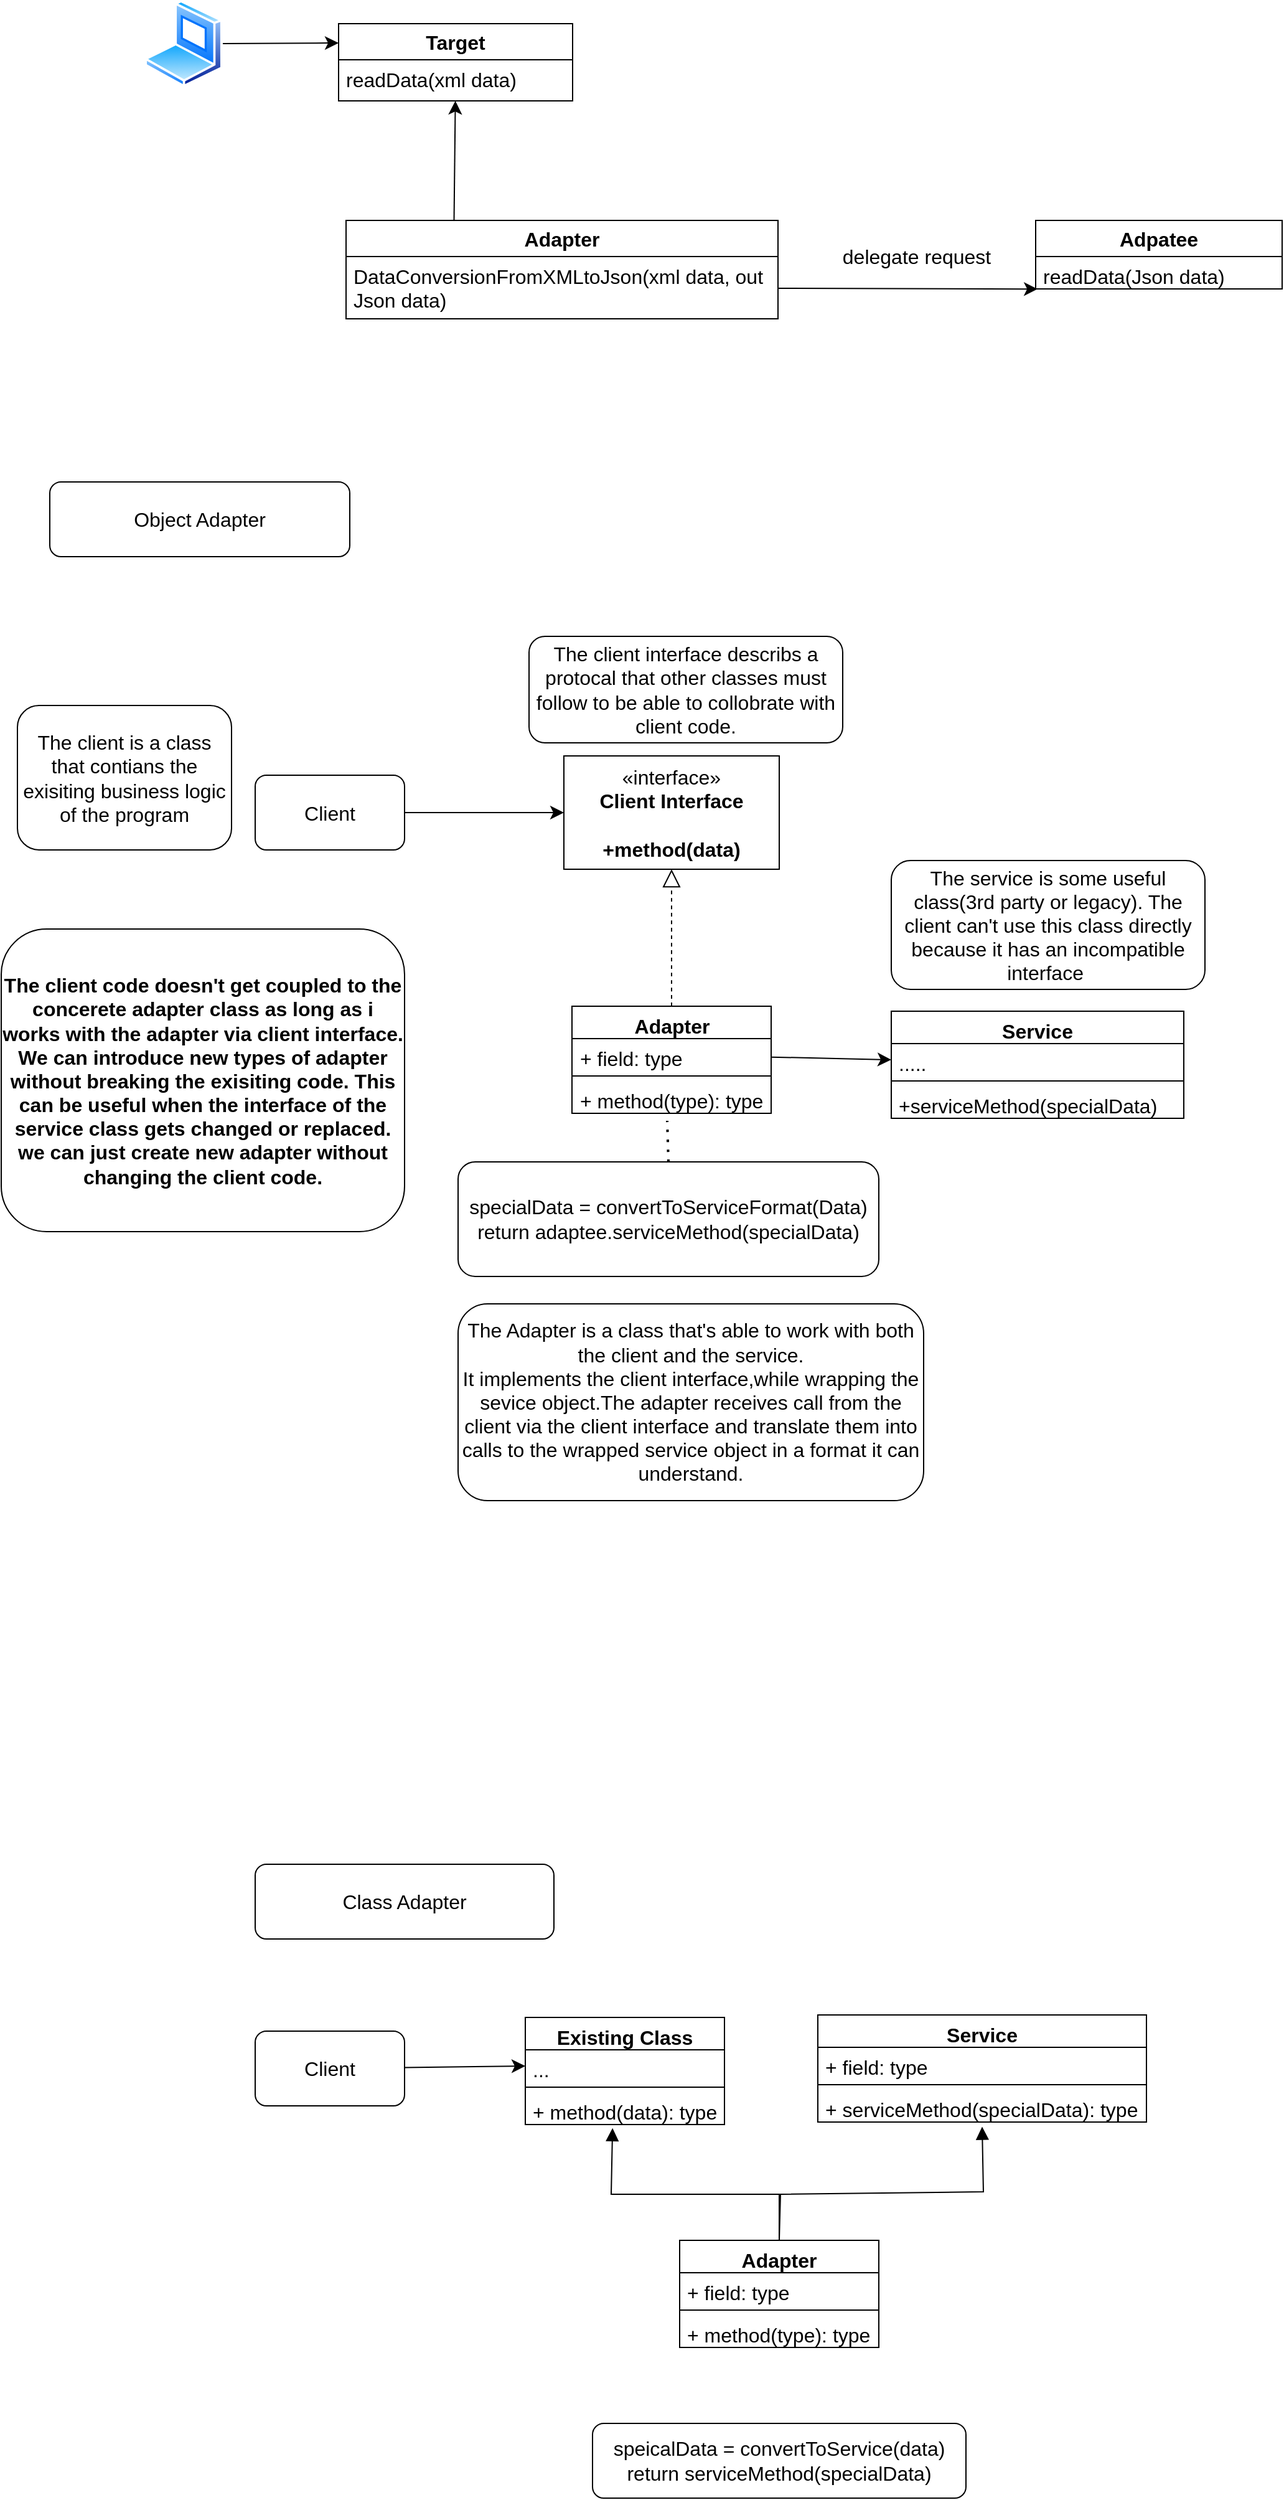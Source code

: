 <mxfile version="21.2.8" type="device">
  <diagram name="Page-1" id="clsInzVtAgGzho8Dq27d">
    <mxGraphModel dx="1516" dy="1172" grid="0" gridSize="10" guides="1" tooltips="1" connect="1" arrows="1" fold="1" page="0" pageScale="1" pageWidth="850" pageHeight="1100" math="0" shadow="0">
      <root>
        <mxCell id="0" />
        <mxCell id="1" parent="0" />
        <mxCell id="9UYoeesUKvZ1gj5Axbwk-13" style="edgeStyle=none;curved=1;rounded=0;orthogonalLoop=1;jettySize=auto;html=1;entryX=0;entryY=0.25;entryDx=0;entryDy=0;fontSize=12;startSize=8;endSize=8;" parent="1" source="9UYoeesUKvZ1gj5Axbwk-1" target="9UYoeesUKvZ1gj5Axbwk-2" edge="1">
          <mxGeometry relative="1" as="geometry" />
        </mxCell>
        <mxCell id="9UYoeesUKvZ1gj5Axbwk-1" value="" style="image;aspect=fixed;perimeter=ellipsePerimeter;html=1;align=center;shadow=0;dashed=0;spacingTop=3;image=img/lib/active_directory/laptop_client.svg;fontSize=16;" parent="1" vertex="1">
          <mxGeometry x="-220" y="-34" width="63" height="70" as="geometry" />
        </mxCell>
        <mxCell id="9UYoeesUKvZ1gj5Axbwk-2" value="Target" style="swimlane;fontStyle=1;align=center;verticalAlign=middle;childLayout=stackLayout;horizontal=1;startSize=29;horizontalStack=0;resizeParent=1;resizeParentMax=0;resizeLast=0;collapsible=0;marginBottom=0;html=1;whiteSpace=wrap;fontSize=16;" parent="1" vertex="1">
          <mxGeometry x="-64" y="-15" width="188" height="62" as="geometry" />
        </mxCell>
        <mxCell id="9UYoeesUKvZ1gj5Axbwk-7" value="readData(xml data)" style="text;strokeColor=none;fillColor=none;align=left;verticalAlign=top;spacingLeft=4;spacingRight=4;overflow=hidden;rotatable=0;points=[[0,0.5],[1,0.5]];portConstraint=eastwest;whiteSpace=wrap;html=1;fontSize=16;" parent="9UYoeesUKvZ1gj5Axbwk-2" vertex="1">
          <mxGeometry y="29" width="188" height="33" as="geometry" />
        </mxCell>
        <mxCell id="9UYoeesUKvZ1gj5Axbwk-10" style="edgeStyle=none;curved=1;rounded=0;orthogonalLoop=1;jettySize=auto;html=1;exitX=0.25;exitY=0;exitDx=0;exitDy=0;fontSize=12;startSize=8;endSize=8;" parent="1" source="9UYoeesUKvZ1gj5Axbwk-5" target="9UYoeesUKvZ1gj5Axbwk-7" edge="1">
          <mxGeometry relative="1" as="geometry">
            <mxPoint x="36.333" y="46.556" as="targetPoint" />
          </mxGeometry>
        </mxCell>
        <mxCell id="9UYoeesUKvZ1gj5Axbwk-5" value="Adapter" style="swimlane;fontStyle=1;align=center;verticalAlign=middle;childLayout=stackLayout;horizontal=1;startSize=29;horizontalStack=0;resizeParent=1;resizeParentMax=0;resizeLast=0;collapsible=0;marginBottom=0;html=1;whiteSpace=wrap;fontSize=16;" parent="1" vertex="1">
          <mxGeometry x="-58" y="143" width="347" height="79" as="geometry" />
        </mxCell>
        <mxCell id="9UYoeesUKvZ1gj5Axbwk-8" value="DataConversionFromXMLtoJson(xml data, out Json data)" style="text;strokeColor=none;fillColor=none;align=left;verticalAlign=top;spacingLeft=4;spacingRight=4;overflow=hidden;rotatable=0;points=[[0,0.5],[1,0.5]];portConstraint=eastwest;whiteSpace=wrap;html=1;fontSize=16;" parent="9UYoeesUKvZ1gj5Axbwk-5" vertex="1">
          <mxGeometry y="29" width="347" height="50" as="geometry" />
        </mxCell>
        <mxCell id="9UYoeesUKvZ1gj5Axbwk-6" value="Adpatee" style="swimlane;fontStyle=1;align=center;verticalAlign=middle;childLayout=stackLayout;horizontal=1;startSize=29;horizontalStack=0;resizeParent=1;resizeParentMax=0;resizeLast=0;collapsible=0;marginBottom=0;html=1;whiteSpace=wrap;fontSize=16;" parent="1" vertex="1">
          <mxGeometry x="496" y="143" width="198" height="55" as="geometry" />
        </mxCell>
        <mxCell id="9UYoeesUKvZ1gj5Axbwk-9" value="readData(Json data)" style="text;strokeColor=none;fillColor=none;align=left;verticalAlign=top;spacingLeft=4;spacingRight=4;overflow=hidden;rotatable=0;points=[[0,0.5],[1,0.5]];portConstraint=eastwest;whiteSpace=wrap;html=1;fontSize=16;" parent="9UYoeesUKvZ1gj5Axbwk-6" vertex="1">
          <mxGeometry y="29" width="198" height="26" as="geometry" />
        </mxCell>
        <mxCell id="9UYoeesUKvZ1gj5Axbwk-11" style="edgeStyle=none;curved=1;rounded=0;orthogonalLoop=1;jettySize=auto;html=1;entryX=0.008;entryY=1.004;entryDx=0;entryDy=0;entryPerimeter=0;fontSize=12;startSize=8;endSize=8;" parent="1" source="9UYoeesUKvZ1gj5Axbwk-8" target="9UYoeesUKvZ1gj5Axbwk-9" edge="1">
          <mxGeometry relative="1" as="geometry" />
        </mxCell>
        <mxCell id="9UYoeesUKvZ1gj5Axbwk-12" value="delegate request&lt;br&gt;" style="text;html=1;align=center;verticalAlign=middle;resizable=0;points=[];autosize=1;strokeColor=none;fillColor=none;fontSize=16;" parent="1" vertex="1">
          <mxGeometry x="331" y="156" width="137" height="31" as="geometry" />
        </mxCell>
        <mxCell id="WwcE8ULBTlqQ1lv9-BEA-1" value="«interface»&lt;br&gt;&lt;b&gt;Client Interface&lt;br&gt;&lt;br&gt;+method(data)&lt;br&gt;&lt;/b&gt;" style="html=1;whiteSpace=wrap;fontSize=16;" vertex="1" parent="1">
          <mxGeometry x="117" y="573" width="173" height="91" as="geometry" />
        </mxCell>
        <mxCell id="WwcE8ULBTlqQ1lv9-BEA-6" style="edgeStyle=none;curved=1;rounded=0;orthogonalLoop=1;jettySize=auto;html=1;fontSize=12;startSize=8;endSize=8;" edge="1" parent="1" source="WwcE8ULBTlqQ1lv9-BEA-5" target="WwcE8ULBTlqQ1lv9-BEA-1">
          <mxGeometry relative="1" as="geometry" />
        </mxCell>
        <mxCell id="WwcE8ULBTlqQ1lv9-BEA-5" value="Client" style="rounded=1;whiteSpace=wrap;html=1;fontSize=16;" vertex="1" parent="1">
          <mxGeometry x="-131" y="588.5" width="120" height="60" as="geometry" />
        </mxCell>
        <mxCell id="WwcE8ULBTlqQ1lv9-BEA-7" value="Adapter" style="swimlane;fontStyle=1;align=center;verticalAlign=top;childLayout=stackLayout;horizontal=1;startSize=26;horizontalStack=0;resizeParent=1;resizeParentMax=0;resizeLast=0;collapsible=1;marginBottom=0;whiteSpace=wrap;html=1;fontSize=16;" vertex="1" parent="1">
          <mxGeometry x="123.5" y="774" width="160" height="86" as="geometry" />
        </mxCell>
        <mxCell id="WwcE8ULBTlqQ1lv9-BEA-8" value="+ field: type" style="text;strokeColor=none;fillColor=none;align=left;verticalAlign=top;spacingLeft=4;spacingRight=4;overflow=hidden;rotatable=0;points=[[0,0.5],[1,0.5]];portConstraint=eastwest;whiteSpace=wrap;html=1;fontSize=16;" vertex="1" parent="WwcE8ULBTlqQ1lv9-BEA-7">
          <mxGeometry y="26" width="160" height="26" as="geometry" />
        </mxCell>
        <mxCell id="WwcE8ULBTlqQ1lv9-BEA-9" value="" style="line;strokeWidth=1;fillColor=none;align=left;verticalAlign=middle;spacingTop=-1;spacingLeft=3;spacingRight=3;rotatable=0;labelPosition=right;points=[];portConstraint=eastwest;strokeColor=inherit;fontSize=16;" vertex="1" parent="WwcE8ULBTlqQ1lv9-BEA-7">
          <mxGeometry y="52" width="160" height="8" as="geometry" />
        </mxCell>
        <mxCell id="WwcE8ULBTlqQ1lv9-BEA-10" value="+ method(type): type" style="text;strokeColor=none;fillColor=none;align=left;verticalAlign=top;spacingLeft=4;spacingRight=4;overflow=hidden;rotatable=0;points=[[0,0.5],[1,0.5]];portConstraint=eastwest;whiteSpace=wrap;html=1;fontSize=16;" vertex="1" parent="WwcE8ULBTlqQ1lv9-BEA-7">
          <mxGeometry y="60" width="160" height="26" as="geometry" />
        </mxCell>
        <mxCell id="WwcE8ULBTlqQ1lv9-BEA-12" value="" style="endArrow=block;dashed=1;endFill=0;endSize=12;html=1;rounded=0;fontSize=12;curved=1;entryX=0.5;entryY=1;entryDx=0;entryDy=0;exitX=0.5;exitY=0;exitDx=0;exitDy=0;" edge="1" parent="1" source="WwcE8ULBTlqQ1lv9-BEA-7" target="WwcE8ULBTlqQ1lv9-BEA-1">
          <mxGeometry width="160" relative="1" as="geometry">
            <mxPoint x="107" y="708" as="sourcePoint" />
            <mxPoint x="267" y="708" as="targetPoint" />
          </mxGeometry>
        </mxCell>
        <mxCell id="WwcE8ULBTlqQ1lv9-BEA-13" value="Service" style="swimlane;fontStyle=1;align=center;verticalAlign=top;childLayout=stackLayout;horizontal=1;startSize=26;horizontalStack=0;resizeParent=1;resizeParentMax=0;resizeLast=0;collapsible=1;marginBottom=0;whiteSpace=wrap;html=1;fontSize=16;" vertex="1" parent="1">
          <mxGeometry x="380" y="778" width="235" height="86" as="geometry" />
        </mxCell>
        <mxCell id="WwcE8ULBTlqQ1lv9-BEA-14" value="....." style="text;strokeColor=none;fillColor=none;align=left;verticalAlign=top;spacingLeft=4;spacingRight=4;overflow=hidden;rotatable=0;points=[[0,0.5],[1,0.5]];portConstraint=eastwest;whiteSpace=wrap;html=1;fontSize=16;" vertex="1" parent="WwcE8ULBTlqQ1lv9-BEA-13">
          <mxGeometry y="26" width="235" height="26" as="geometry" />
        </mxCell>
        <mxCell id="WwcE8ULBTlqQ1lv9-BEA-15" value="" style="line;strokeWidth=1;fillColor=none;align=left;verticalAlign=middle;spacingTop=-1;spacingLeft=3;spacingRight=3;rotatable=0;labelPosition=right;points=[];portConstraint=eastwest;strokeColor=inherit;fontSize=16;" vertex="1" parent="WwcE8ULBTlqQ1lv9-BEA-13">
          <mxGeometry y="52" width="235" height="8" as="geometry" />
        </mxCell>
        <mxCell id="WwcE8ULBTlqQ1lv9-BEA-16" value="+serviceMethod(specialData)" style="text;strokeColor=none;fillColor=none;align=left;verticalAlign=top;spacingLeft=4;spacingRight=4;overflow=hidden;rotatable=0;points=[[0,0.5],[1,0.5]];portConstraint=eastwest;whiteSpace=wrap;html=1;fontSize=16;" vertex="1" parent="WwcE8ULBTlqQ1lv9-BEA-13">
          <mxGeometry y="60" width="235" height="26" as="geometry" />
        </mxCell>
        <mxCell id="WwcE8ULBTlqQ1lv9-BEA-17" style="edgeStyle=none;curved=1;rounded=0;orthogonalLoop=1;jettySize=auto;html=1;entryX=0;entryY=0.5;entryDx=0;entryDy=0;fontSize=12;startSize=8;endSize=8;" edge="1" parent="1" source="WwcE8ULBTlqQ1lv9-BEA-8" target="WwcE8ULBTlqQ1lv9-BEA-14">
          <mxGeometry relative="1" as="geometry" />
        </mxCell>
        <mxCell id="WwcE8ULBTlqQ1lv9-BEA-18" value="" style="endArrow=none;dashed=1;html=1;dashPattern=1 3;strokeWidth=2;rounded=0;fontSize=12;startSize=8;endSize=8;curved=1;exitX=0.5;exitY=0;exitDx=0;exitDy=0;" edge="1" parent="1" source="WwcE8ULBTlqQ1lv9-BEA-19">
          <mxGeometry width="50" height="50" relative="1" as="geometry">
            <mxPoint x="194" y="963" as="sourcePoint" />
            <mxPoint x="200" y="866" as="targetPoint" />
          </mxGeometry>
        </mxCell>
        <mxCell id="WwcE8ULBTlqQ1lv9-BEA-19" value="specialData = convertToServiceFormat(Data)&lt;br&gt;return adaptee.serviceMethod(specialData)" style="rounded=1;whiteSpace=wrap;html=1;fontSize=16;" vertex="1" parent="1">
          <mxGeometry x="32" y="899" width="338" height="92" as="geometry" />
        </mxCell>
        <mxCell id="WwcE8ULBTlqQ1lv9-BEA-20" value="The client is a class that contians the exisiting business logic of the program" style="rounded=1;whiteSpace=wrap;html=1;fontSize=16;" vertex="1" parent="1">
          <mxGeometry x="-322" y="532.5" width="172" height="116" as="geometry" />
        </mxCell>
        <mxCell id="WwcE8ULBTlqQ1lv9-BEA-21" value="The client interface describs a protocal that other classes must follow to be able to collobrate with client code." style="rounded=1;whiteSpace=wrap;html=1;fontSize=16;" vertex="1" parent="1">
          <mxGeometry x="89" y="477" width="252" height="85.5" as="geometry" />
        </mxCell>
        <mxCell id="WwcE8ULBTlqQ1lv9-BEA-22" value="The service is some useful class(3rd party or legacy). The client can&#39;t use this class directly because it has an incompatible interface&amp;nbsp;" style="rounded=1;whiteSpace=wrap;html=1;fontSize=16;" vertex="1" parent="1">
          <mxGeometry x="380" y="657" width="252" height="103.5" as="geometry" />
        </mxCell>
        <mxCell id="WwcE8ULBTlqQ1lv9-BEA-23" value="The Adapter is a class that&#39;s able to work with both the client and the service.&lt;br&gt;It implements the client interface,while wrapping the sevice object.The adapter receives call from the client via the client interface and translate them into calls to the wrapped service object in a format it can understand." style="rounded=1;whiteSpace=wrap;html=1;fontSize=16;" vertex="1" parent="1">
          <mxGeometry x="32" y="1013" width="374" height="158" as="geometry" />
        </mxCell>
        <mxCell id="WwcE8ULBTlqQ1lv9-BEA-24" value="&lt;b&gt;The client code doesn&#39;t get coupled to the concerete adapter class as long as i works with the adapter via client interface.&lt;br&gt;We can introduce new types of adapter without breaking the exisiting code. This can be useful when the interface of the service class gets changed or replaced. we can just create new adapter without changing the client code.&lt;/b&gt;" style="rounded=1;whiteSpace=wrap;html=1;fontSize=16;" vertex="1" parent="1">
          <mxGeometry x="-335" y="712" width="324" height="243" as="geometry" />
        </mxCell>
        <mxCell id="WwcE8ULBTlqQ1lv9-BEA-25" value="Object Adapter" style="rounded=1;whiteSpace=wrap;html=1;fontSize=16;" vertex="1" parent="1">
          <mxGeometry x="-296" y="353" width="241" height="60" as="geometry" />
        </mxCell>
        <mxCell id="WwcE8ULBTlqQ1lv9-BEA-26" value="Class Adapter" style="rounded=1;whiteSpace=wrap;html=1;fontSize=16;" vertex="1" parent="1">
          <mxGeometry x="-131" y="1463" width="240" height="60" as="geometry" />
        </mxCell>
        <mxCell id="WwcE8ULBTlqQ1lv9-BEA-27" value="Existing Class" style="swimlane;fontStyle=1;align=center;verticalAlign=top;childLayout=stackLayout;horizontal=1;startSize=26;horizontalStack=0;resizeParent=1;resizeParentMax=0;resizeLast=0;collapsible=1;marginBottom=0;whiteSpace=wrap;html=1;fontSize=16;" vertex="1" parent="1">
          <mxGeometry x="86" y="1586" width="160" height="86" as="geometry" />
        </mxCell>
        <mxCell id="WwcE8ULBTlqQ1lv9-BEA-28" value="..." style="text;strokeColor=none;fillColor=none;align=left;verticalAlign=top;spacingLeft=4;spacingRight=4;overflow=hidden;rotatable=0;points=[[0,0.5],[1,0.5]];portConstraint=eastwest;whiteSpace=wrap;html=1;fontSize=16;" vertex="1" parent="WwcE8ULBTlqQ1lv9-BEA-27">
          <mxGeometry y="26" width="160" height="26" as="geometry" />
        </mxCell>
        <mxCell id="WwcE8ULBTlqQ1lv9-BEA-29" value="" style="line;strokeWidth=1;fillColor=none;align=left;verticalAlign=middle;spacingTop=-1;spacingLeft=3;spacingRight=3;rotatable=0;labelPosition=right;points=[];portConstraint=eastwest;strokeColor=inherit;fontSize=16;" vertex="1" parent="WwcE8ULBTlqQ1lv9-BEA-27">
          <mxGeometry y="52" width="160" height="8" as="geometry" />
        </mxCell>
        <mxCell id="WwcE8ULBTlqQ1lv9-BEA-30" value="+ method(data): type" style="text;strokeColor=none;fillColor=none;align=left;verticalAlign=top;spacingLeft=4;spacingRight=4;overflow=hidden;rotatable=0;points=[[0,0.5],[1,0.5]];portConstraint=eastwest;whiteSpace=wrap;html=1;fontSize=16;" vertex="1" parent="WwcE8ULBTlqQ1lv9-BEA-27">
          <mxGeometry y="60" width="160" height="26" as="geometry" />
        </mxCell>
        <mxCell id="WwcE8ULBTlqQ1lv9-BEA-31" value="Service" style="swimlane;fontStyle=1;align=center;verticalAlign=top;childLayout=stackLayout;horizontal=1;startSize=26;horizontalStack=0;resizeParent=1;resizeParentMax=0;resizeLast=0;collapsible=1;marginBottom=0;whiteSpace=wrap;html=1;fontSize=16;" vertex="1" parent="1">
          <mxGeometry x="321" y="1584" width="264" height="86" as="geometry" />
        </mxCell>
        <mxCell id="WwcE8ULBTlqQ1lv9-BEA-32" value="+ field: type" style="text;strokeColor=none;fillColor=none;align=left;verticalAlign=top;spacingLeft=4;spacingRight=4;overflow=hidden;rotatable=0;points=[[0,0.5],[1,0.5]];portConstraint=eastwest;whiteSpace=wrap;html=1;fontSize=16;" vertex="1" parent="WwcE8ULBTlqQ1lv9-BEA-31">
          <mxGeometry y="26" width="264" height="26" as="geometry" />
        </mxCell>
        <mxCell id="WwcE8ULBTlqQ1lv9-BEA-33" value="" style="line;strokeWidth=1;fillColor=none;align=left;verticalAlign=middle;spacingTop=-1;spacingLeft=3;spacingRight=3;rotatable=0;labelPosition=right;points=[];portConstraint=eastwest;strokeColor=inherit;fontSize=16;" vertex="1" parent="WwcE8ULBTlqQ1lv9-BEA-31">
          <mxGeometry y="52" width="264" height="8" as="geometry" />
        </mxCell>
        <mxCell id="WwcE8ULBTlqQ1lv9-BEA-34" value="+ serviceMethod(specialData): type" style="text;strokeColor=none;fillColor=none;align=left;verticalAlign=top;spacingLeft=4;spacingRight=4;overflow=hidden;rotatable=0;points=[[0,0.5],[1,0.5]];portConstraint=eastwest;whiteSpace=wrap;html=1;fontSize=16;" vertex="1" parent="WwcE8ULBTlqQ1lv9-BEA-31">
          <mxGeometry y="60" width="264" height="26" as="geometry" />
        </mxCell>
        <mxCell id="WwcE8ULBTlqQ1lv9-BEA-36" style="edgeStyle=none;curved=1;rounded=0;orthogonalLoop=1;jettySize=auto;html=1;entryX=0;entryY=0.5;entryDx=0;entryDy=0;fontSize=12;startSize=8;endSize=8;" edge="1" parent="1" source="WwcE8ULBTlqQ1lv9-BEA-35" target="WwcE8ULBTlqQ1lv9-BEA-28">
          <mxGeometry relative="1" as="geometry" />
        </mxCell>
        <mxCell id="WwcE8ULBTlqQ1lv9-BEA-35" value="Client" style="rounded=1;whiteSpace=wrap;html=1;fontSize=16;" vertex="1" parent="1">
          <mxGeometry x="-131" y="1597" width="120" height="60" as="geometry" />
        </mxCell>
        <mxCell id="WwcE8ULBTlqQ1lv9-BEA-37" value="Adapter" style="swimlane;fontStyle=1;align=center;verticalAlign=top;childLayout=stackLayout;horizontal=1;startSize=26;horizontalStack=0;resizeParent=1;resizeParentMax=0;resizeLast=0;collapsible=1;marginBottom=0;whiteSpace=wrap;html=1;fontSize=16;" vertex="1" parent="1">
          <mxGeometry x="210" y="1765" width="160" height="86" as="geometry" />
        </mxCell>
        <mxCell id="WwcE8ULBTlqQ1lv9-BEA-38" value="+ field: type" style="text;strokeColor=none;fillColor=none;align=left;verticalAlign=top;spacingLeft=4;spacingRight=4;overflow=hidden;rotatable=0;points=[[0,0.5],[1,0.5]];portConstraint=eastwest;whiteSpace=wrap;html=1;fontSize=16;" vertex="1" parent="WwcE8ULBTlqQ1lv9-BEA-37">
          <mxGeometry y="26" width="160" height="26" as="geometry" />
        </mxCell>
        <mxCell id="WwcE8ULBTlqQ1lv9-BEA-39" value="" style="line;strokeWidth=1;fillColor=none;align=left;verticalAlign=middle;spacingTop=-1;spacingLeft=3;spacingRight=3;rotatable=0;labelPosition=right;points=[];portConstraint=eastwest;strokeColor=inherit;fontSize=16;" vertex="1" parent="WwcE8ULBTlqQ1lv9-BEA-37">
          <mxGeometry y="52" width="160" height="8" as="geometry" />
        </mxCell>
        <mxCell id="WwcE8ULBTlqQ1lv9-BEA-40" value="+ method(type): type" style="text;strokeColor=none;fillColor=none;align=left;verticalAlign=top;spacingLeft=4;spacingRight=4;overflow=hidden;rotatable=0;points=[[0,0.5],[1,0.5]];portConstraint=eastwest;whiteSpace=wrap;html=1;fontSize=16;" vertex="1" parent="WwcE8ULBTlqQ1lv9-BEA-37">
          <mxGeometry y="60" width="160" height="26" as="geometry" />
        </mxCell>
        <mxCell id="WwcE8ULBTlqQ1lv9-BEA-43" value="" style="endArrow=block;endFill=1;html=1;align=left;verticalAlign=top;rounded=0;fontSize=12;startSize=8;endSize=8;exitX=0.5;exitY=0;exitDx=0;exitDy=0;entryX=0.438;entryY=1.111;entryDx=0;entryDy=0;entryPerimeter=0;" edge="1" parent="1" source="WwcE8ULBTlqQ1lv9-BEA-37" target="WwcE8ULBTlqQ1lv9-BEA-30">
          <mxGeometry x="-1" relative="1" as="geometry">
            <mxPoint x="89" y="1498" as="sourcePoint" />
            <mxPoint x="249" y="1498" as="targetPoint" />
            <Array as="points">
              <mxPoint x="291" y="1728" />
              <mxPoint x="155" y="1728" />
            </Array>
          </mxGeometry>
        </mxCell>
        <mxCell id="WwcE8ULBTlqQ1lv9-BEA-45" value="" style="endArrow=block;endFill=1;html=1;align=left;verticalAlign=top;rounded=0;fontSize=12;startSize=8;endSize=8;exitX=0.5;exitY=0;exitDx=0;exitDy=0;entryX=0.5;entryY=1.145;entryDx=0;entryDy=0;entryPerimeter=0;strokeColor=default;" edge="1" parent="1" source="WwcE8ULBTlqQ1lv9-BEA-37" target="WwcE8ULBTlqQ1lv9-BEA-34">
          <mxGeometry x="-1" relative="1" as="geometry">
            <mxPoint x="205" y="1766" as="sourcePoint" />
            <mxPoint x="459" y="1747" as="targetPoint" />
            <Array as="points">
              <mxPoint x="290" y="1728" />
              <mxPoint x="454" y="1726" />
            </Array>
          </mxGeometry>
        </mxCell>
        <mxCell id="WwcE8ULBTlqQ1lv9-BEA-46" value="speicalData = convertToService(data)&lt;br&gt;return serviceMethod(specialData)" style="rounded=1;whiteSpace=wrap;html=1;fontSize=16;" vertex="1" parent="1">
          <mxGeometry x="140" y="1912" width="300" height="60" as="geometry" />
        </mxCell>
      </root>
    </mxGraphModel>
  </diagram>
</mxfile>
